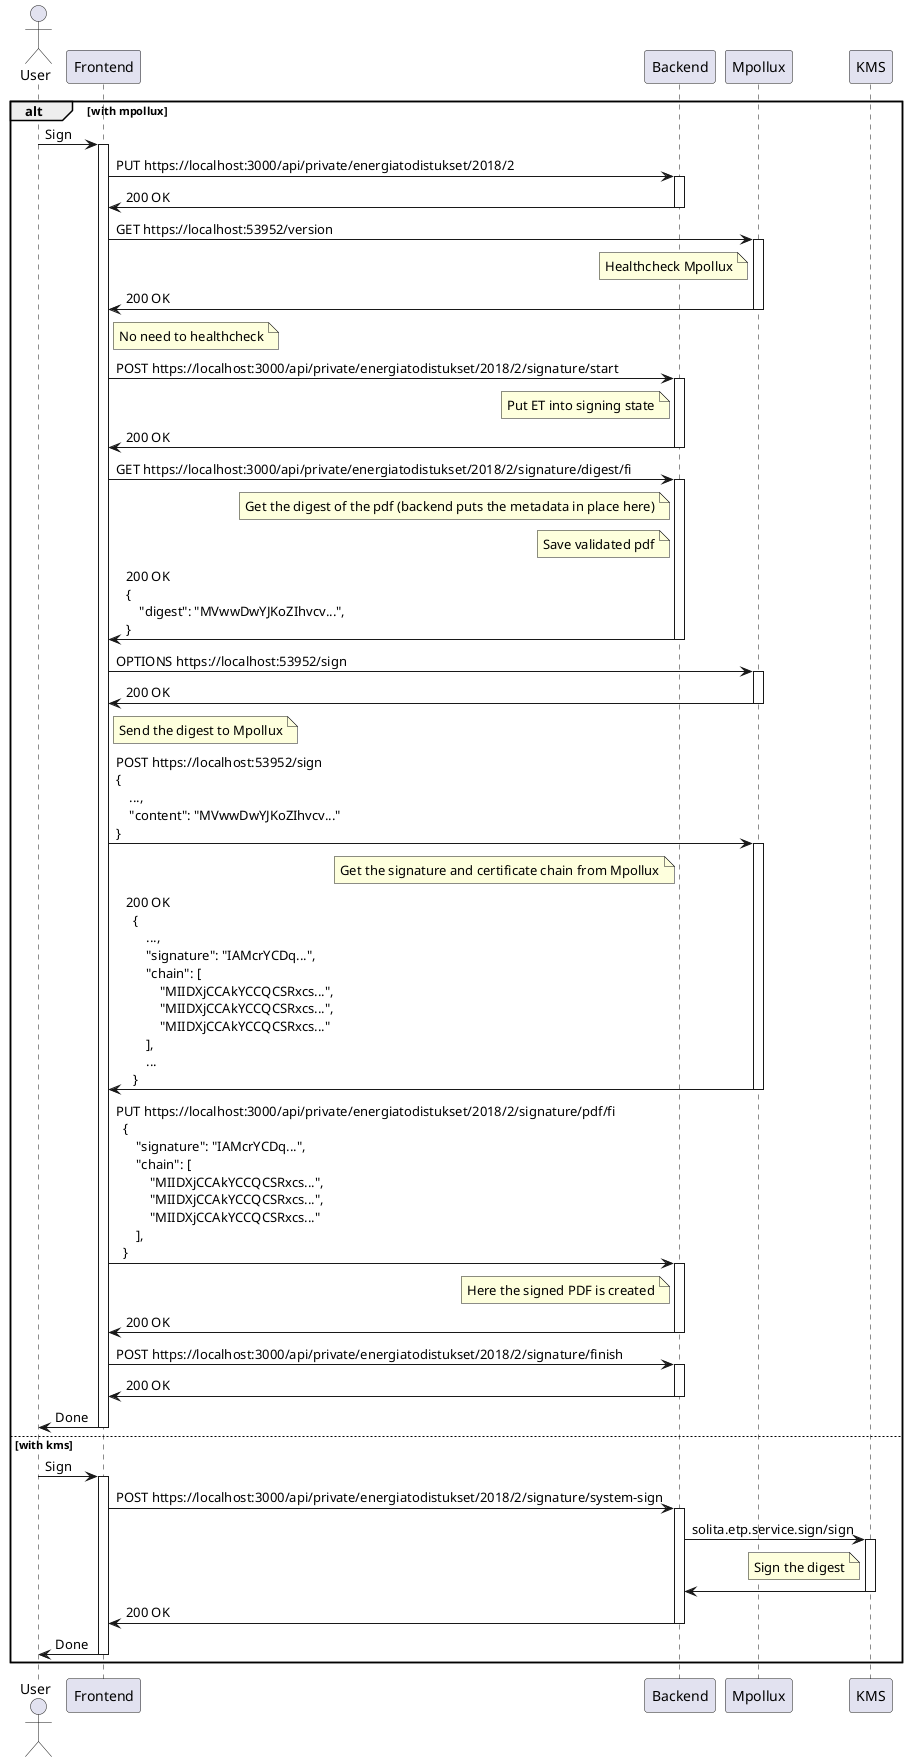 @startuml
alt with mpollux
actor User

User -> Frontend++: Sign
Frontend -> Backend++: PUT https://localhost:3000/api/private/energiatodistukset/2018/2
Frontend <- Backend--: 200 OK
Frontend -> Mpollux++: GET https://localhost:53952/version
note left of Mpollux
Healthcheck Mpollux
end note
Frontend <- Mpollux--: 200 OK
note right of Frontend
No need to healthcheck
end note
Frontend -> Backend++: POST https://localhost:3000/api/private/energiatodistukset/2018/2/signature/start
note left of Backend
Put ET into signing state
end note
Frontend <- Backend--: 200 OK
Frontend -> Backend++: GET https://localhost:3000/api/private/energiatodistukset/2018/2/signature/digest/fi
note left of Backend
Get the digest of the pdf (backend puts the metadata in place here)
end note
note left of Backend
Save validated pdf
end note
Frontend <- Backend--: 200 OK \n\
{ \n\
    "digest": "MVwwDwYJKoZIhvcv...", \n\
}
Frontend -> Mpollux++: OPTIONS https://localhost:53952/sign
Frontend <- Mpollux--: 200 OK
note right of Frontend
Send the digest to Mpollux
end note
Frontend -> Mpollux++: POST https://localhost:53952/sign \n\
{ \n\
    ..., \n\
    "content": "MVwwDwYJKoZIhvcv..." \n\
}
note left of Backend
Get the signature and certificate chain from Mpollux
end note
Frontend <- Mpollux--: 200 OK \n\
  { \n\
      ..., \n\
      "signature": "IAMcrYCDq...", \n\
      "chain": [ \n\
          "MIIDXjCCAkYCCQCSRxcs...", \n\
          "MIIDXjCCAkYCCQCSRxcs...", \n\
          "MIIDXjCCAkYCCQCSRxcs..." \n\
      ], \n\
      ... \n\
  }
note right of Frontend
end note
Frontend -> Backend++: PUT https://localhost:3000/api/private/energiatodistukset/2018/2/signature/pdf/fi \n\
  { \n\
      "signature": "IAMcrYCDq...", \n\
      "chain": [ \n\
          "MIIDXjCCAkYCCQCSRxcs...", \n\
          "MIIDXjCCAkYCCQCSRxcs...", \n\
          "MIIDXjCCAkYCCQCSRxcs..." \n\
      ], \n\
  }
note left of Backend
Here the signed PDF is created
end note
Frontend <- Backend--: 200 OK
Frontend -> Backend++: POST https://localhost:3000/api/private/energiatodistukset/2018/2/signature/finish
Frontend <- Backend--: 200 OK
User <- Frontend--: Done

else with kms

User -> Frontend++: Sign
Frontend -> Backend++: POST https://localhost:3000/api/private/energiatodistukset/2018/2/signature/system-sign
Backend -> KMS++: solita.etp.service.sign/sign
note left of KMS
Sign the digest
end note
Backend <- KMS--
Frontend <- Backend--: 200 OK
User <- Frontend--: Done

end
@enduml

